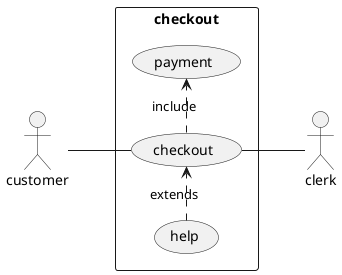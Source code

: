 @startuml
left to right direction
skinparam packageStyle rectangle
actor customer
actor clerk
rectangle checkout as c {
  customer -- (checkout)
  (checkout) .> (payment) : include
  (help) .> (checkout) : extends
  (checkout) -- clerk
}
@enduml
